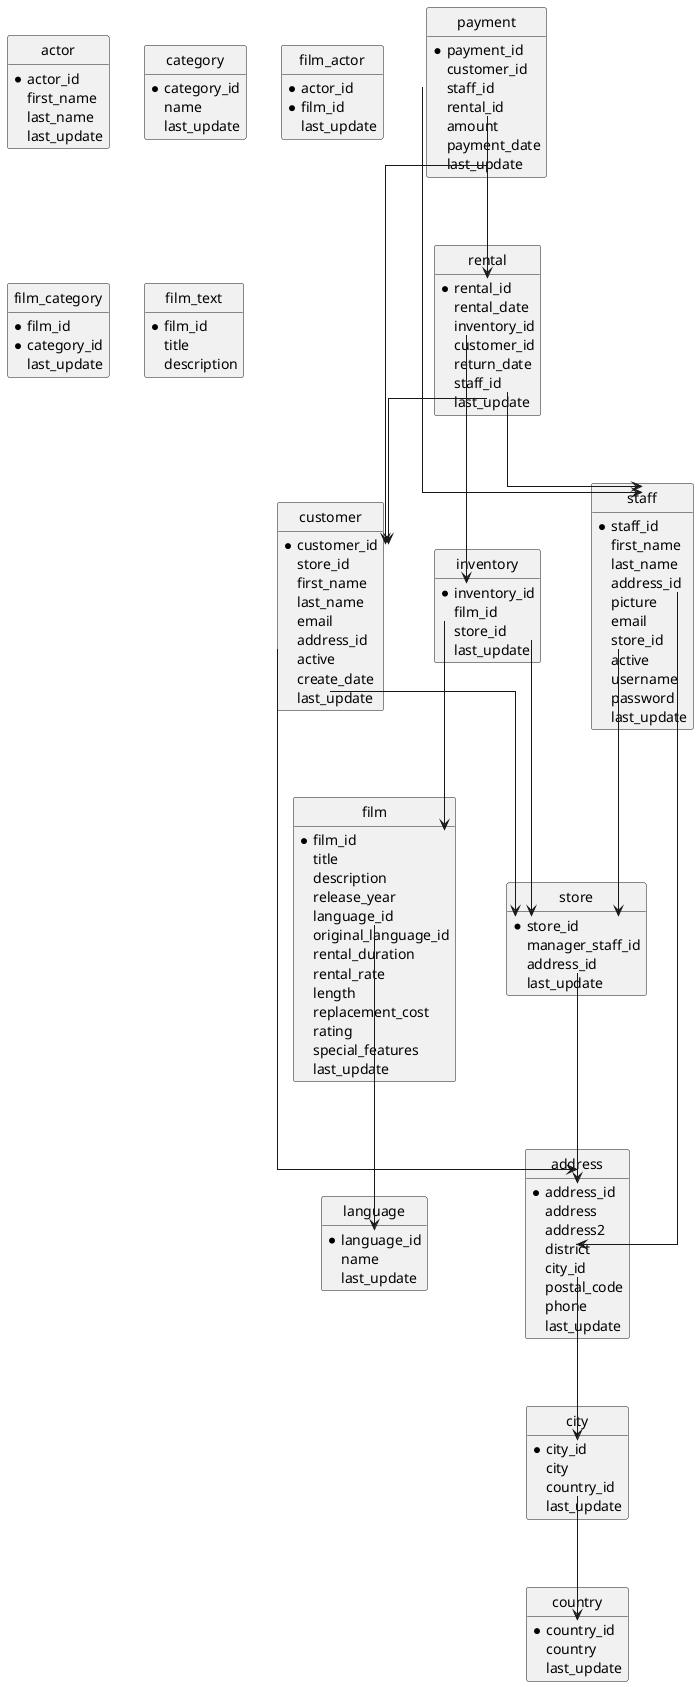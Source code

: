 @startuml

' hide the spot
hide circle
hide methods
hide stereotypes

' avoid problems with angled crows feet
skinparam linetype ortho

entity actor {
  *actor_id
  first_name
  last_name
  last_update
}
entity address {
  *address_id
  address
  address2
  district
  city_id
  postal_code
  phone
  last_update
}
entity category {
  *category_id
  name
  last_update
}
entity city {
  *city_id
  city
  country_id
  last_update
}
entity country {
  *country_id
  country
  last_update
}
entity customer {
  *customer_id
  store_id
  first_name
  last_name
  email
  address_id
  active
  create_date
  last_update
}
entity film {
  *film_id
  title
  description
  release_year
  language_id
  original_language_id
  rental_duration
  rental_rate
  length
  replacement_cost
  rating
  special_features
  last_update
}
entity film_actor {
  *actor_id
  *film_id
  last_update
}
entity film_category {
  *film_id
  *category_id
  last_update
}
entity film_text {
  *film_id
  title
  description
}
entity inventory {
  *inventory_id
  film_id
  store_id
  last_update
}
entity language {
  *language_id
  name
  last_update
}
entity payment {
  *payment_id
  customer_id
  staff_id
  rental_id
  amount
  payment_date
  last_update
}
entity rental {
  *rental_id
  rental_date
  inventory_id
  customer_id
  return_date
  staff_id
  last_update
}
entity staff {
  *staff_id
  first_name
  last_name
  address_id
  picture
  email
  store_id
  active
  username
  password
  last_update
}
entity store {
  *store_id
  manager_staff_id
  address_id
  last_update
}


address::city_id --> city::city_id
city::country_id --> country::country_id
customer::store_id --> store::store_id
customer::address_id --> address::address_id
film::language_id --> language::language_id
inventory::film_id --> film::film_id
inventory::store_id --> store::store_id
payment::customer_id --> customer::customer_id
payment::staff_id --> staff::staff_id
payment::rental_id --> rental::rental_id
rental::inventory_id --> inventory::inventory_id
rental::customer_id --> customer::customer_id
rental::staff_id --> staff::staff_id
staff::address_id --> address::address_id
staff::store_id --> store::store_id
store::address_id --> address::address_id

@enduml
